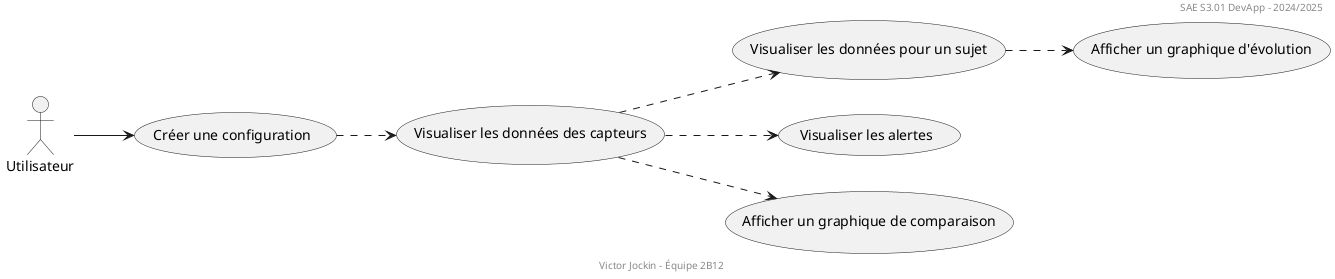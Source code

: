 @startuml
header SAE S3.01 DevApp - 2024/2025
left to right direction
actor Utilisateur as U
usecase (Créer une configuration) as CC
usecase (Visualiser les données des capteurs) as VDC
usecase (Visualiser les données pour un sujet) as VDS
usecase (Visualiser les alertes) as VA
usecase (Afficher un graphique de comparaison) as AGC
usecase (Afficher un graphique d'évolution) as AGE
U --> CC
CC ..> VDC
VDC ..> VA
VDC ..> AGC
VDC ..> VDS
VDS ..> AGE
footer Victor Jockin - Équipe 2B12
@enduml